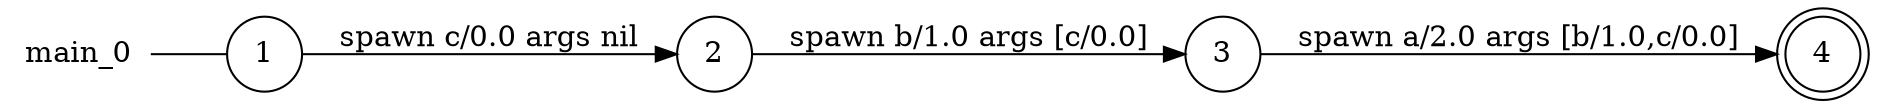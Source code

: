 digraph main_0 {
	rankdir="LR";
	n_0 [label="main_0", shape="plaintext"];
	n_1 [id="1", shape=circle, label="1"];
	n_0 -> n_1 [arrowhead=none];
	n_2 [id="2", shape=circle, label="2"];
	n_3 [id="4", shape=circle, label="3"];
	n_4 [id="3", shape=doublecircle, label="4"];

	n_3 -> n_4 [id="[$e|1]", label="spawn a/2.0 args [b/1.0,c/0.0]"];
	n_1 -> n_2 [id="[$e|0]", label="spawn c/0.0 args nil"];
	n_2 -> n_3 [id="[$e|2]", label="spawn b/1.0 args [c/0.0]"];
}
